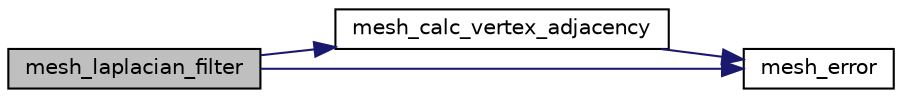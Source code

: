 digraph "mesh_laplacian_filter"
{
  edge [fontname="Helvetica",fontsize="10",labelfontname="Helvetica",labelfontsize="10"];
  node [fontname="Helvetica",fontsize="10",shape=record];
  rankdir="LR";
  Node1 [label="mesh_laplacian_filter",height=0.2,width=0.4,color="black", fillcolor="grey75", style="filled", fontcolor="black"];
  Node1 -> Node2 [color="midnightblue",fontsize="10",style="solid",fontname="Helvetica"];
  Node2 [label="mesh_calc_vertex_adjacency",height=0.2,width=0.4,color="black", fillcolor="white", style="filled",URL="$meshcalc_8c.html#ad78c5f26376ffe75b391e7af55e70e49",tooltip="Computes vertex adjacent faces of a given mesh. "];
  Node2 -> Node3 [color="midnightblue",fontsize="10",style="solid",fontname="Helvetica"];
  Node3 [label="mesh_error",height=0.2,width=0.4,color="black", fillcolor="white", style="filled",URL="$mesherror_8c.html#ae7b8a7a865a69704e4ed00410111749a",tooltip="Displays error message and exits. "];
  Node1 -> Node3 [color="midnightblue",fontsize="10",style="solid",fontname="Helvetica"];
}
